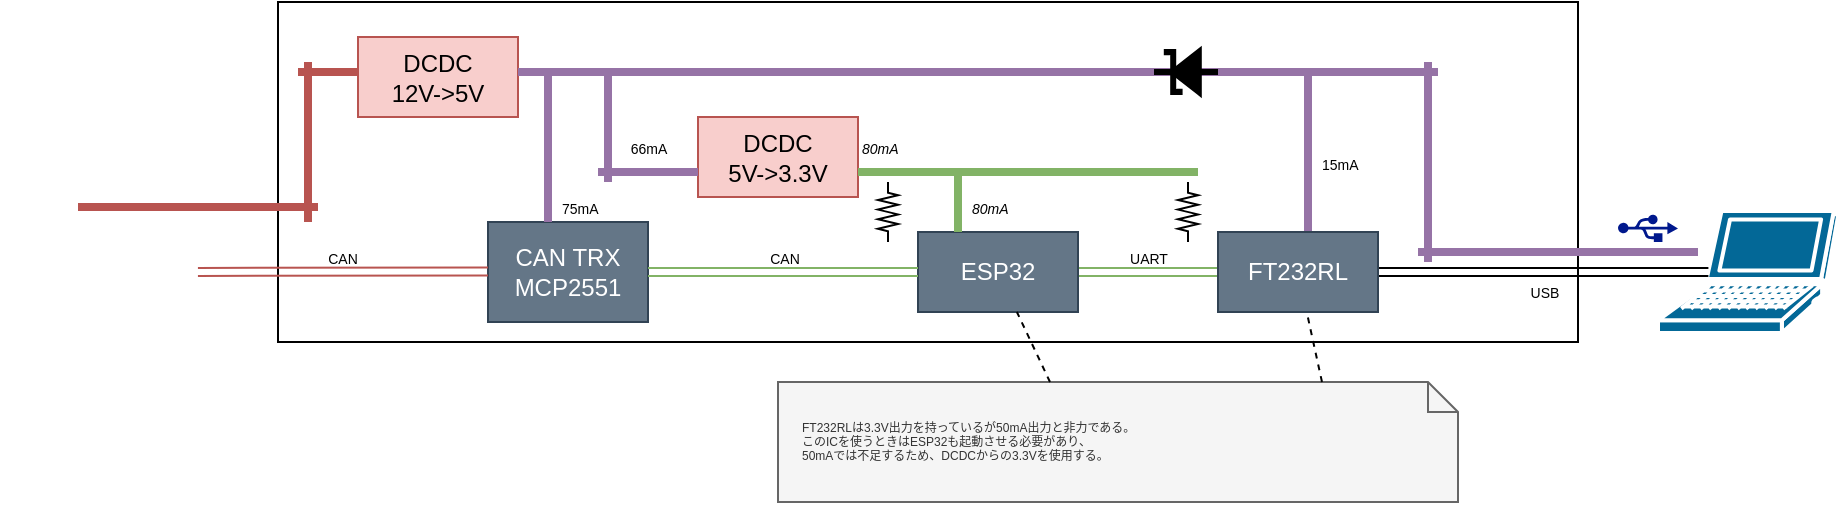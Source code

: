 <mxfile version="14.4.2" type="github">
  <diagram name="Page-1" id="7e0a89b8-554c-2b80-1dc8-d5c74ca68de4">
    <mxGraphModel dx="1422" dy="801" grid="1" gridSize="10" guides="1" tooltips="1" connect="1" arrows="1" fold="1" page="1" pageScale="1" pageWidth="1100" pageHeight="850" background="#ffffff" math="0" shadow="0">
      <root>
        <mxCell id="0" />
        <mxCell id="1" parent="0" />
        <mxCell id="bH0KYs-LAL8MEOIja8ii-1" value="" style="rounded=0;whiteSpace=wrap;html=1;" parent="1" vertex="1">
          <mxGeometry x="160" y="220" width="650" height="170" as="geometry" />
        </mxCell>
        <mxCell id="bH0KYs-LAL8MEOIja8ii-3" value="" style="shape=image;html=1;verticalAlign=top;verticalLabelPosition=bottom;labelBackgroundColor=#ffffff;imageAspect=0;aspect=fixed;image=https://cdn2.iconfinder.com/data/icons/ios-7-icons/50/car_battery-128.png" parent="1" vertex="1">
          <mxGeometry x="40" y="319.1" width="28" height="28" as="geometry" />
        </mxCell>
        <mxCell id="bH0KYs-LAL8MEOIja8ii-4" value="CAN TRX&lt;br&gt;MCP2551" style="rounded=0;whiteSpace=wrap;html=1;fillColor=#647687;strokeColor=#314354;fontColor=#ffffff;" parent="1" vertex="1">
          <mxGeometry x="265" y="330" width="80" height="50" as="geometry" />
        </mxCell>
        <mxCell id="bH0KYs-LAL8MEOIja8ii-6" value="DCDC&lt;br&gt;5V-&amp;gt;3.3V" style="rounded=0;whiteSpace=wrap;html=1;fillColor=#f8cecc;strokeColor=#b85450;" parent="1" vertex="1">
          <mxGeometry x="370" y="277.5" width="80" height="40" as="geometry" />
        </mxCell>
        <mxCell id="bH0KYs-LAL8MEOIja8ii-7" value="DCDC&lt;br&gt;12V-&amp;gt;5V" style="rounded=0;whiteSpace=wrap;html=1;fillColor=#f8cecc;strokeColor=#b85450;" parent="1" vertex="1">
          <mxGeometry x="200" y="237.5" width="80" height="40" as="geometry" />
        </mxCell>
        <mxCell id="4uf-NZcExwnci9l9csMV-2" value="" style="shape=mxgraph.cisco.computers_and_peripherals.laptop;html=1;pointerEvents=1;dashed=0;fillColor=#036897;strokeColor=#ffffff;strokeWidth=2;verticalLabelPosition=bottom;verticalAlign=top;align=center;outlineConnect=0;" parent="1" vertex="1">
          <mxGeometry x="850" y="324.5" width="90" height="61" as="geometry" />
        </mxCell>
        <mxCell id="4uf-NZcExwnci9l9csMV-3" value="" style="aspect=fixed;pointerEvents=1;shadow=0;dashed=0;html=1;strokeColor=none;labelPosition=center;verticalLabelPosition=bottom;verticalAlign=top;align=center;fillColor=#00188D;shape=mxgraph.mscae.enterprise.usb" parent="1" vertex="1">
          <mxGeometry x="830" y="326.2" width="30" height="13.8" as="geometry" />
        </mxCell>
        <mxCell id="4uf-NZcExwnci9l9csMV-9" value="UART" style="shape=link;html=1;verticalAlign=bottom;fontSize=7;labelBackgroundColor=none;fillColor=#d5e8d4;strokeColor=#82b366;" parent="1" source="4uf-NZcExwnci9l9csMV-10" target="bH0KYs-LAL8MEOIja8ii-5" edge="1">
          <mxGeometry width="100" relative="1" as="geometry">
            <mxPoint x="560" y="349.5" as="sourcePoint" />
            <mxPoint x="630" y="350" as="targetPoint" />
          </mxGeometry>
        </mxCell>
        <mxCell id="4uf-NZcExwnci9l9csMV-10" value="ESP32" style="rounded=0;whiteSpace=wrap;html=1;fillColor=#647687;strokeColor=#314354;fontColor=#ffffff;" parent="1" vertex="1">
          <mxGeometry x="480" y="335" width="80" height="40" as="geometry" />
        </mxCell>
        <mxCell id="4uf-NZcExwnci9l9csMV-11" value="" style="line;strokeWidth=4;html=1;perimeter=backbonePerimeter;points=[];outlineConnect=0;fontSize=7;fillColor=#e1d5e7;strokeColor=#9673a6;" parent="1" vertex="1">
          <mxGeometry x="280" y="250" width="460" height="10" as="geometry" />
        </mxCell>
        <mxCell id="4uf-NZcExwnci9l9csMV-12" value="80mA" style="line;strokeWidth=4;html=1;perimeter=backbonePerimeter;points=[];outlineConnect=0;fontSize=7;fillColor=#d5e8d4;strokeColor=#82b366;labelPosition=center;verticalLabelPosition=top;align=left;verticalAlign=bottom;labelBackgroundColor=none;fontStyle=2" parent="1" vertex="1">
          <mxGeometry x="450" y="300" width="170" height="10" as="geometry" />
        </mxCell>
        <mxCell id="4uf-NZcExwnci9l9csMV-13" value="" style="line;strokeWidth=4;html=1;perimeter=backbonePerimeter;points=[];outlineConnect=0;fontSize=7;fillColor=#f8cecc;strokeColor=#b85450;" parent="1" vertex="1">
          <mxGeometry x="170" y="250" width="30" height="10" as="geometry" />
        </mxCell>
        <mxCell id="4uf-NZcExwnci9l9csMV-14" value="" style="pointerEvents=1;verticalLabelPosition=bottom;shadow=0;dashed=0;align=center;html=1;verticalAlign=top;shape=mxgraph.electrical.resistors.resistor_2;fontSize=7;direction=south;" parent="1" vertex="1">
          <mxGeometry x="610" y="310" width="10" height="30" as="geometry" />
        </mxCell>
        <mxCell id="4uf-NZcExwnci9l9csMV-16" value="CAN" style="shape=link;html=1;verticalAlign=bottom;fontSize=7;labelBackgroundColor=none;fillColor=#f8cecc;strokeColor=#b85450;exitX=0.712;exitY=0.496;exitDx=0;exitDy=0;exitPerimeter=0;" parent="1" source="bH0KYs-LAL8MEOIja8ii-2" edge="1">
          <mxGeometry width="100" relative="1" as="geometry">
            <mxPoint x="190" y="355" as="sourcePoint" />
            <mxPoint x="265" y="354.71" as="targetPoint" />
          </mxGeometry>
        </mxCell>
        <mxCell id="4uf-NZcExwnci9l9csMV-17" value="CAN" style="shape=link;html=1;verticalAlign=bottom;fontSize=7;labelBackgroundColor=none;fillColor=#d5e8d4;strokeColor=#82b366;" parent="1" source="bH0KYs-LAL8MEOIja8ii-4" target="4uf-NZcExwnci9l9csMV-10" edge="1">
          <mxGeometry width="100" relative="1" as="geometry">
            <mxPoint x="380" y="354.71" as="sourcePoint" />
            <mxPoint x="450" y="354.71" as="targetPoint" />
          </mxGeometry>
        </mxCell>
        <mxCell id="4uf-NZcExwnci9l9csMV-8" value="" style="pointerEvents=1;fillColor=strokeColor;verticalLabelPosition=bottom;shadow=0;dashed=0;align=center;html=1;verticalAlign=top;shape=mxgraph.electrical.diodes.schottky_diode;direction=west;strokeWidth=3;" parent="1" vertex="1">
          <mxGeometry x="598" y="245" width="32" height="20" as="geometry" />
        </mxCell>
        <mxCell id="4uf-NZcExwnci9l9csMV-19" value="" style="line;strokeWidth=4;html=1;perimeter=backbonePerimeter;points=[];outlineConnect=0;fontSize=7;fillColor=#e1d5e7;strokeColor=#9673a6;direction=south;" parent="1" vertex="1">
          <mxGeometry x="730" y="250" width="10" height="100" as="geometry" />
        </mxCell>
        <mxCell id="4uf-NZcExwnci9l9csMV-20" value="" style="line;strokeWidth=4;html=1;perimeter=backbonePerimeter;points=[];outlineConnect=0;fontSize=7;fillColor=#e1d5e7;strokeColor=#9673a6;direction=west;" parent="1" vertex="1">
          <mxGeometry x="730" y="340" width="140" height="10" as="geometry" />
        </mxCell>
        <mxCell id="4uf-NZcExwnci9l9csMV-21" value="USB" style="shape=link;html=1;verticalAlign=top;fontSize=7;labelBackgroundColor=none;exitX=1;exitY=0.5;exitDx=0;exitDy=0;entryX=0.28;entryY=0.5;entryDx=0;entryDy=0;entryPerimeter=0;" parent="1" source="bH0KYs-LAL8MEOIja8ii-5" target="4uf-NZcExwnci9l9csMV-2" edge="1">
          <mxGeometry width="100" relative="1" as="geometry">
            <mxPoint x="740" y="354.83" as="sourcePoint" />
            <mxPoint x="810" y="354.83" as="targetPoint" />
          </mxGeometry>
        </mxCell>
        <mxCell id="4uf-NZcExwnci9l9csMV-22" value="15mA" style="line;strokeWidth=4;html=1;perimeter=backbonePerimeter;points=[];outlineConnect=0;fontSize=7;fillColor=#e1d5e7;strokeColor=#9673a6;direction=south;labelPosition=right;verticalLabelPosition=middle;align=left;verticalAlign=middle;" parent="1" vertex="1">
          <mxGeometry x="670" y="255" width="10" height="85" as="geometry" />
        </mxCell>
        <mxCell id="bH0KYs-LAL8MEOIja8ii-5" value="FT232RL" style="rounded=0;whiteSpace=wrap;html=1;fillColor=#647687;strokeColor=#314354;fontColor=#ffffff;" parent="1" vertex="1">
          <mxGeometry x="630" y="335" width="80" height="40" as="geometry" />
        </mxCell>
        <mxCell id="4uf-NZcExwnci9l9csMV-56" value="&lt;span style=&quot;text-align: center; font-size: 6px;&quot;&gt;FT232RLは3.3V出力を持っているが50mA出力と非力である。&lt;/span&gt;&lt;br style=&quot;text-align: center; font-size: 6px;&quot;&gt;&lt;span style=&quot;text-align: center; font-size: 6px;&quot;&gt;このICを使うときはESP32も起動させる必要があり、&lt;/span&gt;&lt;br style=&quot;text-align: center; font-size: 6px;&quot;&gt;&lt;span style=&quot;text-align: center; font-size: 6px;&quot;&gt;50mAでは不足するため、DCDCからの3.3Vを使用する。&lt;/span&gt;" style="shape=note;size=15;align=left;spacingLeft=10;html=1;strokeWidth=1;fontSize=6;fillColor=#f5f5f5;strokeColor=#666666;fontColor=#333333;labelBackgroundColor=none;" parent="1" vertex="1">
          <mxGeometry x="410" y="410" width="340" height="60" as="geometry" />
        </mxCell>
        <mxCell id="4uf-NZcExwnci9l9csMV-57" value="" style="edgeStyle=none;endArrow=none;exitX=0.4;exitY=0;dashed=1;html=1;labelBackgroundColor=none;fontSize=7;" parent="1" source="4uf-NZcExwnci9l9csMV-56" target="4uf-NZcExwnci9l9csMV-10" edge="1">
          <mxGeometry x="1" relative="1" as="geometry">
            <mxPoint x="470" y="330" as="targetPoint" />
          </mxGeometry>
        </mxCell>
        <mxCell id="4uf-NZcExwnci9l9csMV-58" value="" style="edgeStyle=none;endArrow=none;exitX=0.8;exitY=0;dashed=1;html=1;labelBackgroundColor=none;fontSize=7;" parent="1" source="4uf-NZcExwnci9l9csMV-56" target="bH0KYs-LAL8MEOIja8ii-5" edge="1">
          <mxGeometry x="1" relative="1" as="geometry">
            <mxPoint x="630" y="330" as="targetPoint" />
          </mxGeometry>
        </mxCell>
        <mxCell id="4uf-NZcExwnci9l9csMV-59" value="80mA" style="line;strokeWidth=4;html=1;perimeter=backbonePerimeter;points=[];outlineConnect=0;fontSize=7;fillColor=#d5e8d4;strokeColor=#82b366;direction=south;verticalAlign=middle;align=left;labelPosition=right;verticalLabelPosition=middle;fontStyle=2" parent="1" vertex="1">
          <mxGeometry x="495" y="305" width="10" height="30" as="geometry" />
        </mxCell>
        <mxCell id="4uf-NZcExwnci9l9csMV-60" value="75mA" style="line;strokeWidth=4;html=1;perimeter=backbonePerimeter;points=[];outlineConnect=0;fontSize=7;fillColor=#e1d5e7;strokeColor=#9673a6;direction=south;labelPosition=right;verticalLabelPosition=middle;align=left;verticalAlign=bottom;" parent="1" vertex="1">
          <mxGeometry x="290" y="255" width="10" height="75" as="geometry" />
        </mxCell>
        <mxCell id="4uf-NZcExwnci9l9csMV-61" value="" style="line;strokeWidth=4;html=1;perimeter=backbonePerimeter;points=[];outlineConnect=0;fontSize=7;fillColor=#e1d5e7;strokeColor=#9673a6;direction=south;labelPosition=right;verticalLabelPosition=middle;align=left;verticalAlign=bottom;" parent="1" vertex="1">
          <mxGeometry x="320" y="255" width="10" height="55" as="geometry" />
        </mxCell>
        <mxCell id="4uf-NZcExwnci9l9csMV-62" value="66mA" style="line;strokeWidth=4;html=1;perimeter=backbonePerimeter;points=[];outlineConnect=0;fontSize=7;fillColor=#e1d5e7;strokeColor=#9673a6;direction=west;labelPosition=center;verticalLabelPosition=top;align=center;verticalAlign=bottom;" parent="1" vertex="1">
          <mxGeometry x="320" y="300" width="50" height="10" as="geometry" />
        </mxCell>
        <mxCell id="4uf-NZcExwnci9l9csMV-64" value="" style="pointerEvents=1;verticalLabelPosition=bottom;shadow=0;dashed=0;align=center;html=1;verticalAlign=top;shape=mxgraph.electrical.resistors.resistor_2;fontSize=7;direction=south;" parent="1" vertex="1">
          <mxGeometry x="460" y="310" width="10" height="30" as="geometry" />
        </mxCell>
        <mxCell id="4uf-NZcExwnci9l9csMV-65" value="" style="line;strokeWidth=4;html=1;perimeter=backbonePerimeter;points=[];outlineConnect=0;fontSize=7;fillColor=#f8cecc;strokeColor=#b85450;" parent="1" vertex="1">
          <mxGeometry x="60" y="317.5" width="120" height="10" as="geometry" />
        </mxCell>
        <mxCell id="4uf-NZcExwnci9l9csMV-67" value="" style="line;strokeWidth=4;html=1;perimeter=backbonePerimeter;points=[];outlineConnect=0;fontSize=7;fillColor=#f8cecc;strokeColor=#b85450;direction=south;" parent="1" vertex="1">
          <mxGeometry x="170" y="250" width="10" height="80" as="geometry" />
        </mxCell>
        <mxCell id="bH0KYs-LAL8MEOIja8ii-2" value="" style="shape=image;html=1;verticalAlign=top;verticalLabelPosition=bottom;labelBackgroundColor=#ffffff;imageAspect=0;aspect=fixed;image=https://cdn4.iconfinder.com/data/icons/transportation-190/1000/auto_commercial_car_computer_combi_compact_compact_car-128.png;" parent="1" vertex="1">
          <mxGeometry x="21" y="286" width="139" height="139" as="geometry" />
        </mxCell>
      </root>
    </mxGraphModel>
  </diagram>
</mxfile>
